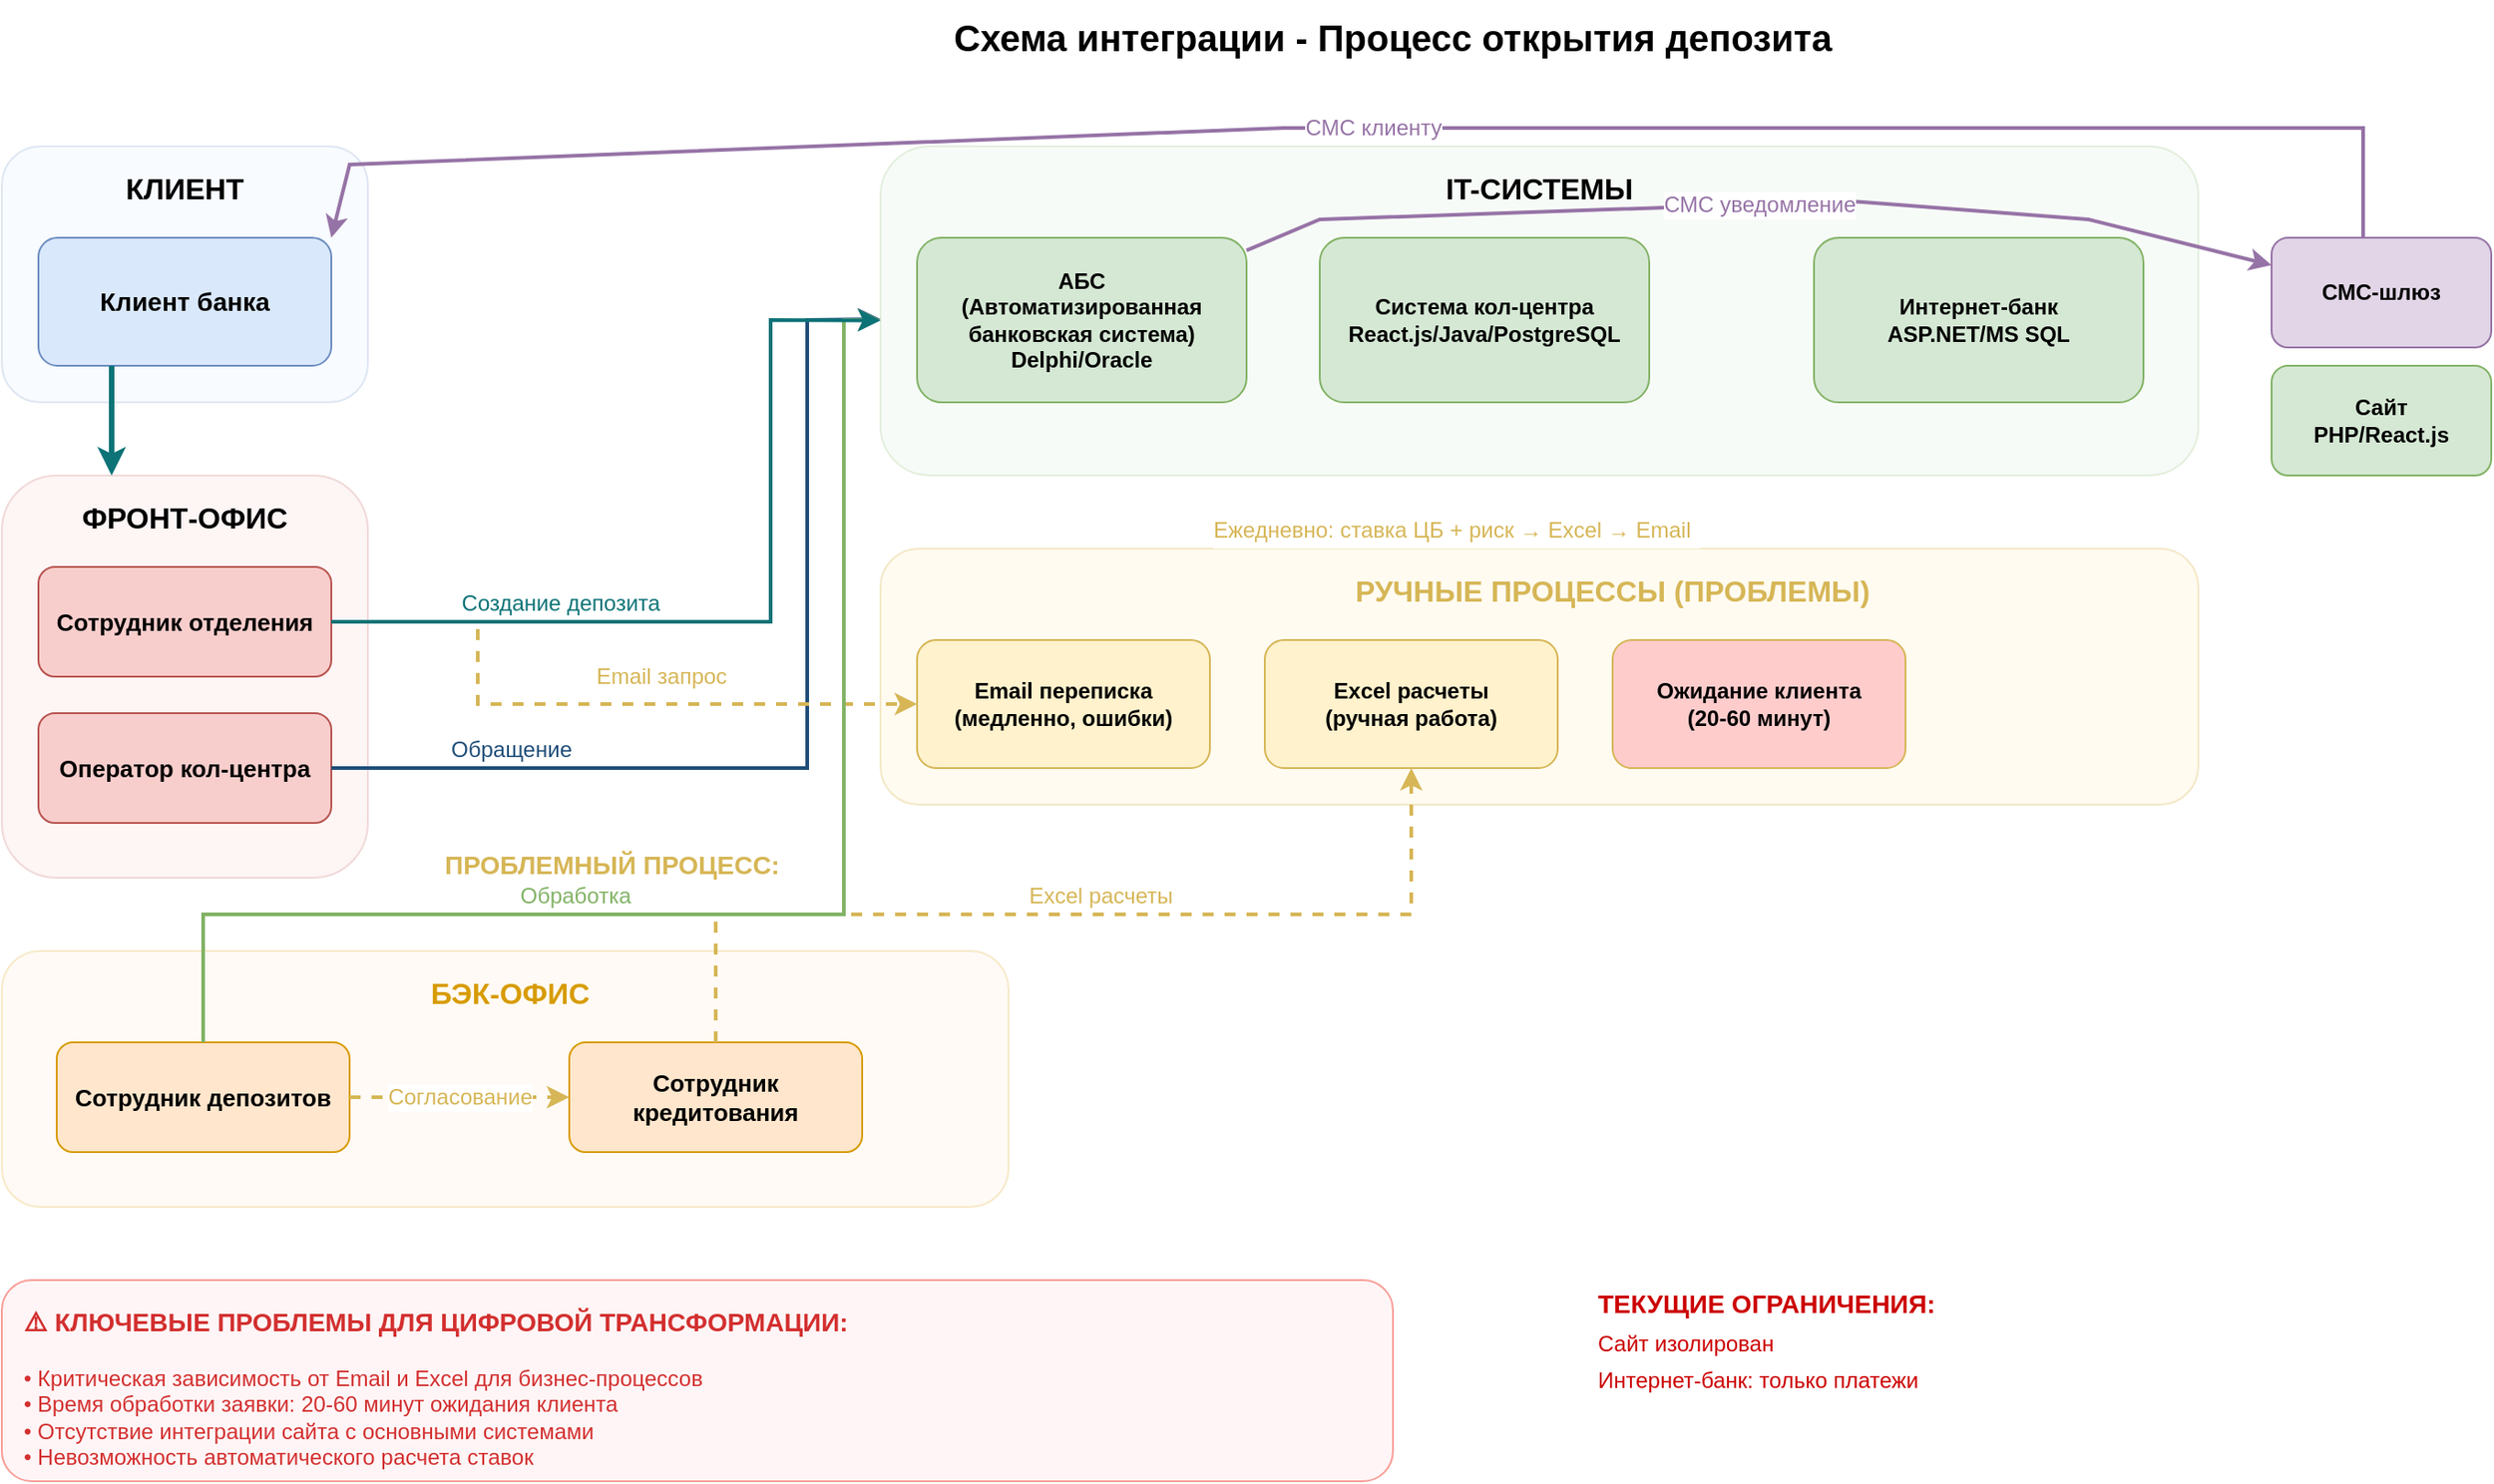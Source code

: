 <mxfile version="28.2.0">
  <diagram name="Integration Scheme - Well Spaced" id="integration-scheme-v3">
    <mxGraphModel dx="2278" dy="1020" grid="1" gridSize="10" guides="1" tooltips="1" connect="1" arrows="1" fold="1" page="1" pageScale="1" pageWidth="1600" pageHeight="1100" math="0" shadow="0">
      <root>
        <mxCell id="0" />
        <mxCell id="1" parent="0" />
        <mxCell id="title" value="Схема интеграции - Процесс открытия депозита" style="text;html=1;strokeColor=none;fillColor=none;align=center;verticalAlign=middle;whiteSpace=wrap;rounded=0;fontStyle=1;fontSize=20;" parent="1" vertex="1">
          <mxGeometry x="500" y="20" width="600" height="40" as="geometry" />
        </mxCell>
        <mxCell id="client-zone" value="" style="rounded=1;whiteSpace=wrap;html=1;fillColor=#dae8fc;strokeColor=#6c8ebf;opacity=20;" parent="1" vertex="1">
          <mxGeometry x="40" y="100" width="200" height="140" as="geometry" />
        </mxCell>
        <mxCell id="client-title" value="КЛИЕНТ" style="text;html=1;strokeColor=none;fillColor=none;align=center;verticalAlign=middle;whiteSpace=wrap;rounded=0;fontStyle=1;fontSize=16;" parent="1" vertex="1">
          <mxGeometry x="100" y="110" width="80" height="25" as="geometry" />
        </mxCell>
        <mxCell id="client" value="Клиент банка" style="rounded=1;whiteSpace=wrap;html=1;fillColor=#dae8fc;strokeColor=#6c8ebf;fontStyle=1;fontSize=14;" parent="1" vertex="1">
          <mxGeometry x="60" y="150" width="160" height="70" as="geometry" />
        </mxCell>
        <mxCell id="frontoffice-zone" value="" style="rounded=1;whiteSpace=wrap;html=1;fillColor=#f8cecc;strokeColor=#b85450;opacity=20;" parent="1" vertex="1">
          <mxGeometry x="40" y="280" width="200" height="220" as="geometry" />
        </mxCell>
        <mxCell id="frontoffice-title" value="ФРОНТ-ОФИС" style="text;html=1;strokeColor=none;fillColor=none;align=center;verticalAlign=middle;whiteSpace=wrap;rounded=0;fontStyle=1;fontSize=16;" parent="1" vertex="1">
          <mxGeometry x="80" y="290" width="120" height="25" as="geometry" />
        </mxCell>
        <mxCell id="branch-employee" value="Сотрудник отделения" style="rounded=1;whiteSpace=wrap;html=1;fillColor=#f8cecc;strokeColor=#b85450;fontStyle=1;fontSize=13;" parent="1" vertex="1">
          <mxGeometry x="60" y="330" width="160" height="60" as="geometry" />
        </mxCell>
        <mxCell id="callcenter-employee" value="Оператор кол-центра" style="rounded=1;whiteSpace=wrap;html=1;fillColor=#f8cecc;strokeColor=#b85450;fontStyle=1;fontSize=13;" parent="1" vertex="1">
          <mxGeometry x="60" y="410" width="160" height="60" as="geometry" />
        </mxCell>
        <mxCell id="backoffice-zone" value="" style="rounded=1;whiteSpace=wrap;html=1;fillColor=#ffe6cc;strokeColor=#d79b00;opacity=20;" parent="1" vertex="1">
          <mxGeometry x="40" y="540" width="550" height="140" as="geometry" />
        </mxCell>
        <mxCell id="backoffice-title" value="БЭК-ОФИС&amp;nbsp;" style="text;html=1;strokeColor=none;fillColor=none;align=center;verticalAlign=middle;whiteSpace=wrap;rounded=0;fontStyle=1;fontSize=16;fontColor=#d79b00;" parent="1" vertex="1">
          <mxGeometry x="180" y="550" width="280" height="25" as="geometry" />
        </mxCell>
        <mxCell id="deposits-employee" value="Сотрудник депозитов" style="rounded=1;whiteSpace=wrap;html=1;fillColor=#ffe6cc;strokeColor=#d79b00;fontStyle=1;fontSize=13;" parent="1" vertex="1">
          <mxGeometry x="70" y="590" width="160" height="60" as="geometry" />
        </mxCell>
        <mxCell id="credits-employee" value="Сотрудник кредитования" style="rounded=1;whiteSpace=wrap;html=1;fillColor=#ffe6cc;strokeColor=#d79b00;fontStyle=1;fontSize=13;" parent="1" vertex="1">
          <mxGeometry x="350" y="590" width="160" height="60" as="geometry" />
        </mxCell>
        <mxCell id="systems-zone" value="" style="rounded=1;whiteSpace=wrap;html=1;fillColor=#d5e8d4;strokeColor=#82b366;opacity=20;" parent="1" vertex="1">
          <mxGeometry x="520" y="100" width="720" height="180" as="geometry" />
        </mxCell>
        <mxCell id="systems-title" value="IT-СИСТЕМЫ" style="text;html=1;strokeColor=none;fillColor=none;align=center;verticalAlign=middle;whiteSpace=wrap;rounded=0;fontStyle=1;fontSize=16;" parent="1" vertex="1">
          <mxGeometry x="820" y="110" width="120" height="25" as="geometry" />
        </mxCell>
        <mxCell id="abs" value="АБС&#xa;(Автоматизированная банковская система)&#xa;Delphi/Oracle" style="rounded=1;whiteSpace=wrap;html=1;fillColor=#d5e8d4;strokeColor=#82b366;fontStyle=1;fontSize=12;" parent="1" vertex="1">
          <mxGeometry x="540" y="150" width="180" height="90" as="geometry" />
        </mxCell>
        <mxCell id="callcenter-system" value="Система кол-центра&#xa;React.js/Java/PostgreSQL" style="rounded=1;whiteSpace=wrap;html=1;fillColor=#d5e8d4;strokeColor=#82b366;fontStyle=1;fontSize=12;" parent="1" vertex="1">
          <mxGeometry x="760" y="150" width="180" height="90" as="geometry" />
        </mxCell>
        <mxCell id="internetbank" value="Интернет-банк&#xa;ASP.NET/MS SQL" style="rounded=1;whiteSpace=wrap;html=1;fillColor=#d5e8d4;strokeColor=#82b366;fontStyle=1;fontSize=12;" parent="1" vertex="1">
          <mxGeometry x="1030" y="150" width="180" height="90" as="geometry" />
        </mxCell>
        <mxCell id="sms-system" value="СМС-шлюз" style="rounded=1;whiteSpace=wrap;html=1;fillColor=#e1d5e7;strokeColor=#9673a6;fontStyle=1;fontSize=12;" parent="1" vertex="1">
          <mxGeometry x="1280" y="150" width="120" height="60" as="geometry" />
        </mxCell>
        <mxCell id="website" value="Сайт&#xa;PHP/React.js" style="rounded=1;whiteSpace=wrap;html=1;fillColor=#d5e8d4;strokeColor=#82b366;fontStyle=1;fontSize=12;" parent="1" vertex="1">
          <mxGeometry x="1280" y="220" width="120" height="60" as="geometry" />
        </mxCell>
        <mxCell id="problem-zone" value="" style="rounded=1;whiteSpace=wrap;html=1;fillColor=#fff2cc;strokeColor=#d6b656;opacity=30;" parent="1" vertex="1">
          <mxGeometry x="520" y="320" width="720" height="140" as="geometry" />
        </mxCell>
        <mxCell id="problem-title" value="РУЧНЫЕ ПРОЦЕССЫ (ПРОБЛЕМЫ)" style="text;html=1;strokeColor=none;fillColor=none;align=center;verticalAlign=middle;whiteSpace=wrap;rounded=0;fontStyle=1;fontSize=16;fontColor=#d6b656;" parent="1" vertex="1">
          <mxGeometry x="760" y="330" width="320" height="25" as="geometry" />
        </mxCell>
        <mxCell id="email" value="Email переписка&#xa;(медленно, ошибки)" style="rounded=1;whiteSpace=wrap;html=1;fillColor=#fff2cc;strokeColor=#d6b656;fontStyle=1;fontSize=12;" parent="1" vertex="1">
          <mxGeometry x="540" y="370" width="160" height="70" as="geometry" />
        </mxCell>
        <mxCell id="excel" value="Excel расчеты&#xa;(ручная работа)" style="rounded=1;whiteSpace=wrap;html=1;fillColor=#fff2cc;strokeColor=#d6b656;fontStyle=1;fontSize=12;" parent="1" vertex="1">
          <mxGeometry x="730" y="370" width="160" height="70" as="geometry" />
        </mxCell>
        <mxCell id="waiting" value="Ожидание клиента&#xa;(20-60 минут)" style="rounded=1;whiteSpace=wrap;html=1;fillColor=#ffcccc;strokeColor=#d6b656;fontStyle=1;fontSize=12;" parent="1" vertex="1">
          <mxGeometry x="920" y="370" width="160" height="70" as="geometry" />
        </mxCell>
        <mxCell id="problem-flow" value="ПРОБЛЕМНЫЙ ПРОЦЕСС:" style="text;html=1;strokeColor=none;fillColor=none;align=left;verticalAlign=middle;whiteSpace=wrap;rounded=0;fontStyle=1;fontSize=14;fontColor=#d6b656;" parent="1" vertex="1">
          <mxGeometry x="280" y="480" width="220" height="25" as="geometry" />
        </mxCell>
        <mxCell id="arrow2" value="Обращение" style="endArrow=classic;html=1;rounded=0;strokeColor=#1f4e79;strokeWidth=2;fontColor=#1f4e79;fontSize=12;labelBackgroundColor=#ffffff;entryX=0;entryY=0.525;entryDx=0;entryDy=0;entryPerimeter=0;" parent="1" source="callcenter-employee" target="systems-zone" edge="1">
          <mxGeometry x="-0.643" y="10" width="50" height="50" relative="1" as="geometry">
            <mxPoint x="300" y="300" as="sourcePoint" />
            <mxPoint x="530" y="195" as="targetPoint" />
            <Array as="points">
              <mxPoint x="480" y="440" />
              <mxPoint x="480" y="195" />
            </Array>
            <mxPoint as="offset" />
          </mxGeometry>
        </mxCell>
        <mxCell id="arrow4" value="" style="endArrow=classic;html=1;rounded=0;strokeColor=#0d7377;strokeWidth=3;fontColor=#0d7377;fontSize=12;labelBackgroundColor=#ffffff;" parent="1" edge="1">
          <mxGeometry x="0.333" y="-50" width="50" height="50" relative="1" as="geometry">
            <mxPoint x="100" y="220" as="sourcePoint" />
            <mxPoint x="100" y="280" as="targetPoint" />
            <mxPoint as="offset" />
          </mxGeometry>
        </mxCell>
        <mxCell id="arrow5" value="Email запрос" style="endArrow=classic;html=1;rounded=0;strokeColor=#d6b656;strokeWidth=2;fontColor=#d6b656;fontSize=12;dashed=1;labelBackgroundColor=#ffffff;" parent="1" source="branch-employee" target="email" edge="1">
          <mxGeometry x="0.233" y="15" width="50" height="50" relative="1" as="geometry">
            <mxPoint x="300" y="300" as="sourcePoint" />
            <mxPoint x="350" y="250" as="targetPoint" />
            <Array as="points">
              <mxPoint x="300" y="360" />
              <mxPoint x="300" y="405" />
            </Array>
            <mxPoint as="offset" />
          </mxGeometry>
        </mxCell>
        <mxCell id="arrow6" value="Согласование" style="endArrow=classic;html=1;rounded=0;strokeColor=#d6b656;strokeWidth=2;fontColor=#d6b656;fontSize=12;dashed=1;labelBackgroundColor=#ffffff;" parent="1" source="deposits-employee" target="credits-employee" edge="1">
          <mxGeometry width="50" height="50" relative="1" as="geometry">
            <mxPoint x="300" y="300" as="sourcePoint" />
            <mxPoint x="350" y="250" as="targetPoint" />
          </mxGeometry>
        </mxCell>
        <mxCell id="arrow7" value="Excel расчеты" style="endArrow=classic;html=1;rounded=0;strokeColor=#d6b656;strokeWidth=2;fontColor=#d6b656;fontSize=12;dashed=1;labelBackgroundColor=#ffffff;" parent="1" source="credits-employee" target="excel" edge="1">
          <mxGeometry x="0.057" y="10" width="50" height="50" relative="1" as="geometry">
            <mxPoint x="300" y="300" as="sourcePoint" />
            <mxPoint x="350" y="250" as="targetPoint" />
            <Array as="points">
              <mxPoint x="430" y="520" />
              <mxPoint x="810" y="520" />
            </Array>
            <mxPoint as="offset" />
          </mxGeometry>
        </mxCell>
        <mxCell id="arrow8" value="Обработка" style="endArrow=classic;html=1;rounded=0;strokeColor=#82b366;strokeWidth=2;fontColor=#82b366;fontSize=12;labelBackgroundColor=#ffffff;" parent="1" source="deposits-employee" edge="1">
          <mxGeometry x="-0.287" y="10" width="50" height="50" relative="1" as="geometry">
            <mxPoint x="300" y="300" as="sourcePoint" />
            <mxPoint x="520" y="195" as="targetPoint" />
            <Array as="points">
              <mxPoint x="150" y="520" />
              <mxPoint x="500" y="520" />
              <mxPoint x="500" y="195" />
            </Array>
            <mxPoint as="offset" />
          </mxGeometry>
        </mxCell>
        <mxCell id="arrow9" value="Создание депозита" style="endArrow=classic;html=1;rounded=0;strokeColor=#0d7377;strokeWidth=2;fontColor=#0d7377;fontSize=12;labelBackgroundColor=#ffffff;entryX=0;entryY=0.529;entryDx=0;entryDy=0;entryPerimeter=0;" parent="1" source="branch-employee" target="systems-zone" edge="1">
          <mxGeometry x="-0.464" y="10" width="50" height="50" relative="1" as="geometry">
            <mxPoint x="300" y="300" as="sourcePoint" />
            <mxPoint x="350" y="250" as="targetPoint" />
            <Array as="points">
              <mxPoint x="460" y="360" />
              <mxPoint x="460" y="195" />
            </Array>
            <mxPoint as="offset" />
          </mxGeometry>
        </mxCell>
        <mxCell id="arrow11" value="СМС клиенту" style="endArrow=classic;html=1;rounded=0;strokeColor=#9673a6;strokeWidth=2;fontColor=#9673a6;fontSize=12;labelBackgroundColor=#ffffff;entryX=1;entryY=0;entryDx=0;entryDy=0;" parent="1" target="client" edge="1">
          <mxGeometry width="50" height="50" relative="1" as="geometry">
            <mxPoint x="1330" y="150" as="sourcePoint" />
            <mxPoint x="310" y="160" as="targetPoint" />
            <Array as="points">
              <mxPoint x="1330" y="90" />
              <mxPoint x="740" y="90" />
              <mxPoint x="230" y="110" />
            </Array>
          </mxGeometry>
        </mxCell>
        <mxCell id="arrow10" value="СМС уведомление" style="endArrow=classic;html=1;rounded=0;strokeColor=#9673a6;strokeWidth=2;fontColor=#9673a6;fontSize=12;labelBackgroundColor=#ffffff;" parent="1" source="abs" target="sms-system" edge="1">
          <mxGeometry width="50" height="50" relative="1" as="geometry">
            <mxPoint x="300" y="300" as="sourcePoint" />
            <mxPoint x="350" y="250" as="targetPoint" />
            <Array as="points">
              <mxPoint x="760" y="140" />
              <mxPoint x="1050" y="130" />
              <mxPoint x="1180" y="140" />
            </Array>
          </mxGeometry>
        </mxCell>
        <mxCell id="limitations" value="ТЕКУЩИЕ ОГРАНИЧЕНИЯ:" style="text;html=1;strokeColor=none;fillColor=none;align=left;verticalAlign=middle;whiteSpace=wrap;rounded=0;fontStyle=1;fontSize=14;fontColor=#cc0000;" parent="1" vertex="1">
          <mxGeometry x="910" y="720" width="200" height="25" as="geometry" />
        </mxCell>
        <mxCell id="limitation1" value="Сайт изолирован" style="text;html=1;strokeColor=none;fillColor=none;align=left;verticalAlign=middle;whiteSpace=wrap;rounded=0;fontSize=12;fontColor=#cc0000;" parent="1" vertex="1">
          <mxGeometry x="910" y="745" width="140" height="20" as="geometry" />
        </mxCell>
        <mxCell id="limitation2" value="Интернет-банк: только платежи" style="text;html=1;strokeColor=none;fillColor=none;align=left;verticalAlign=middle;whiteSpace=wrap;rounded=0;fontSize=12;fontColor=#cc0000;" parent="1" vertex="1">
          <mxGeometry x="910" y="765" width="200" height="20" as="geometry" />
        </mxCell>
        <mxCell id="daily-feed" value="Ежедневно: ставка ЦБ + риск → Excel → Email" style="text;html=1;strokeColor=none;fillColor=#ffffff;align=left;verticalAlign=middle;whiteSpace=wrap;rounded=1;fontSize=12;fontColor=#d6b656;" parent="1" vertex="1">
          <mxGeometry x="700" y="300" width="270" height="20" as="geometry" />
        </mxCell>
        <mxCell id="problems-box" value="" style="rounded=1;whiteSpace=wrap;html=1;fillColor=#ffebee;strokeColor=#f44336;opacity=50;" parent="1" vertex="1">
          <mxGeometry x="40" y="720" width="760" height="110" as="geometry" />
        </mxCell>
        <mxCell id="problems-header" value="⚠️ КЛЮЧЕВЫЕ ПРОБЛЕМЫ ДЛЯ ЦИФРОВОЙ ТРАНСФОРМАЦИИ:" style="text;html=1;strokeColor=none;fillColor=none;align=left;verticalAlign=middle;whiteSpace=wrap;rounded=0;fontStyle=1;fontSize=14;fontColor=#d32f2f;" parent="1" vertex="1">
          <mxGeometry x="50" y="730" width="500" height="25" as="geometry" />
        </mxCell>
        <mxCell id="problem-text" value="• Критическая зависимость от Email и Excel для бизнес-процессов&#xa;• Время обработки заявки: 20-60 минут ожидания клиента&#xa;• Отсутствие интеграции сайта с основными системами&#xa;• Невозможность автоматического расчета ставок" style="text;html=1;strokeColor=none;fillColor=none;align=left;verticalAlign=top;whiteSpace=wrap;rounded=0;fontSize=12;fontColor=#d32f2f;" parent="1" vertex="1">
          <mxGeometry x="50" y="760" width="720" height="50" as="geometry" />
        </mxCell>
      </root>
    </mxGraphModel>
  </diagram>
</mxfile>
